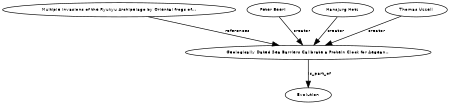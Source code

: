 digraph G {
size="3,3";
node [fontsize=7, fontname="Helvetica"];
edge [fontsize=7, fontname="Helvetica"];
node0 [label="Geologically Dated Sea Barriers Calibrate a Protein Clock for Aegean...", width=0.27433100247,height=0.27433100247];
node1 [label="Multiple invasions of the Ryukyu Archipelago by Oriental frogs of...", width=0.27433100247,height=0.27433100247];
node2 [label="Peter Beerli", width=0.27433100247,height=0.27433100247];
node3 [label="Hansjurg Hotz", width=0.27433100247,height=0.27433100247];
node4 [label="Thomas Uzzell", width=0.27433100247,height=0.27433100247];
node5 [label="Evolution", width=0.27433100247,height=0.27433100247];
node1 -> node0 [label="references"];
node2 -> node0 [label="creator"];
node3 -> node0 [label="creator"];
node4 -> node0 [label="creator"];
node0 -> node5 [label="is_part_of"];
}

